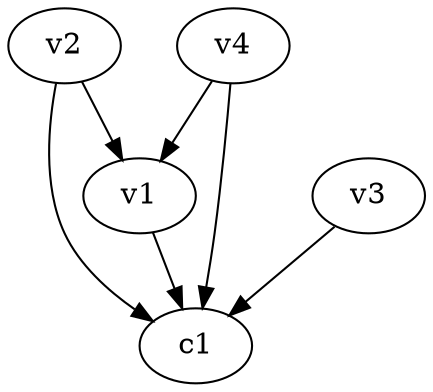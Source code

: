 strict digraph  {
c1;
v1;
v2;
v3;
v4;
v1 -> c1  [weight=1];
v2 -> c1  [weight=1];
v2 -> v1  [weight=1];
v3 -> c1  [weight=1];
v4 -> c1  [weight=1];
v4 -> v1  [weight=1];
}
